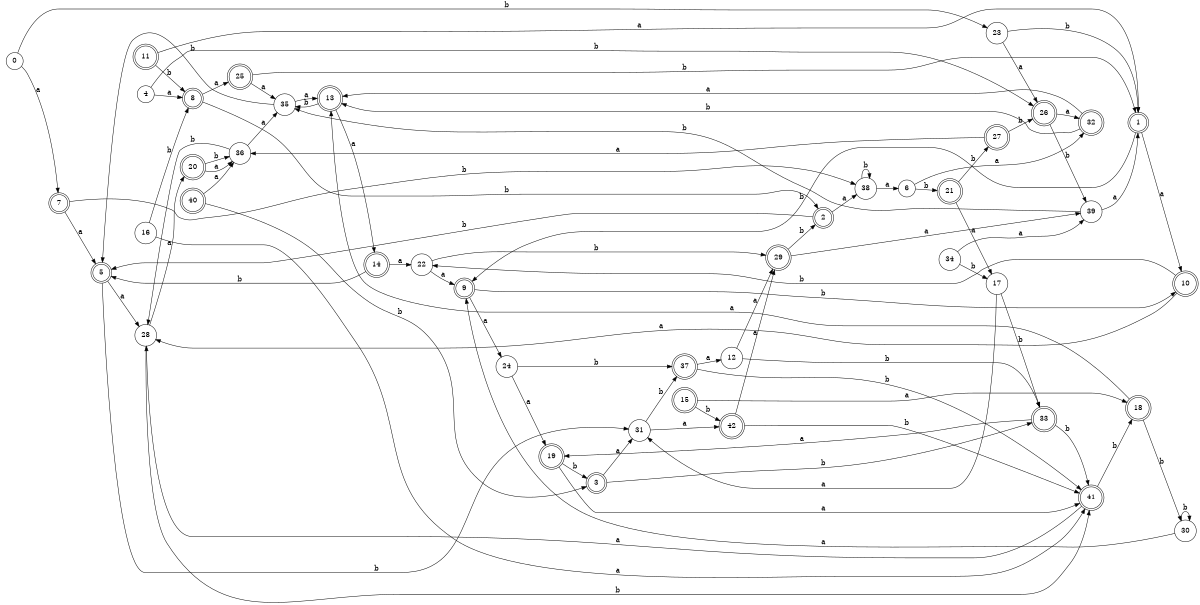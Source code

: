 digraph n35_6 {
__start0 [label="" shape="none"];

rankdir=LR;
size="8,5";

s0 [style="filled", color="black", fillcolor="white" shape="circle", label="0"];
s1 [style="rounded,filled", color="black", fillcolor="white" shape="doublecircle", label="1"];
s2 [style="rounded,filled", color="black", fillcolor="white" shape="doublecircle", label="2"];
s3 [style="rounded,filled", color="black", fillcolor="white" shape="doublecircle", label="3"];
s4 [style="filled", color="black", fillcolor="white" shape="circle", label="4"];
s5 [style="rounded,filled", color="black", fillcolor="white" shape="doublecircle", label="5"];
s6 [style="filled", color="black", fillcolor="white" shape="circle", label="6"];
s7 [style="rounded,filled", color="black", fillcolor="white" shape="doublecircle", label="7"];
s8 [style="rounded,filled", color="black", fillcolor="white" shape="doublecircle", label="8"];
s9 [style="rounded,filled", color="black", fillcolor="white" shape="doublecircle", label="9"];
s10 [style="rounded,filled", color="black", fillcolor="white" shape="doublecircle", label="10"];
s11 [style="rounded,filled", color="black", fillcolor="white" shape="doublecircle", label="11"];
s12 [style="filled", color="black", fillcolor="white" shape="circle", label="12"];
s13 [style="rounded,filled", color="black", fillcolor="white" shape="doublecircle", label="13"];
s14 [style="rounded,filled", color="black", fillcolor="white" shape="doublecircle", label="14"];
s15 [style="rounded,filled", color="black", fillcolor="white" shape="doublecircle", label="15"];
s16 [style="filled", color="black", fillcolor="white" shape="circle", label="16"];
s17 [style="filled", color="black", fillcolor="white" shape="circle", label="17"];
s18 [style="rounded,filled", color="black", fillcolor="white" shape="doublecircle", label="18"];
s19 [style="rounded,filled", color="black", fillcolor="white" shape="doublecircle", label="19"];
s20 [style="rounded,filled", color="black", fillcolor="white" shape="doublecircle", label="20"];
s21 [style="rounded,filled", color="black", fillcolor="white" shape="doublecircle", label="21"];
s22 [style="filled", color="black", fillcolor="white" shape="circle", label="22"];
s23 [style="filled", color="black", fillcolor="white" shape="circle", label="23"];
s24 [style="filled", color="black", fillcolor="white" shape="circle", label="24"];
s25 [style="rounded,filled", color="black", fillcolor="white" shape="doublecircle", label="25"];
s26 [style="rounded,filled", color="black", fillcolor="white" shape="doublecircle", label="26"];
s27 [style="rounded,filled", color="black", fillcolor="white" shape="doublecircle", label="27"];
s28 [style="filled", color="black", fillcolor="white" shape="circle", label="28"];
s29 [style="rounded,filled", color="black", fillcolor="white" shape="doublecircle", label="29"];
s30 [style="filled", color="black", fillcolor="white" shape="circle", label="30"];
s31 [style="filled", color="black", fillcolor="white" shape="circle", label="31"];
s32 [style="rounded,filled", color="black", fillcolor="white" shape="doublecircle", label="32"];
s33 [style="rounded,filled", color="black", fillcolor="white" shape="doublecircle", label="33"];
s34 [style="filled", color="black", fillcolor="white" shape="circle", label="34"];
s35 [style="filled", color="black", fillcolor="white" shape="circle", label="35"];
s36 [style="filled", color="black", fillcolor="white" shape="circle", label="36"];
s37 [style="rounded,filled", color="black", fillcolor="white" shape="doublecircle", label="37"];
s38 [style="filled", color="black", fillcolor="white" shape="circle", label="38"];
s39 [style="filled", color="black", fillcolor="white" shape="circle", label="39"];
s40 [style="rounded,filled", color="black", fillcolor="white" shape="doublecircle", label="40"];
s41 [style="rounded,filled", color="black", fillcolor="white" shape="doublecircle", label="41"];
s42 [style="rounded,filled", color="black", fillcolor="white" shape="doublecircle", label="42"];
s0 -> s7 [label="a"];
s0 -> s23 [label="b"];
s1 -> s10 [label="a"];
s1 -> s9 [label="b"];
s2 -> s38 [label="a"];
s2 -> s5 [label="b"];
s3 -> s31 [label="a"];
s3 -> s33 [label="b"];
s4 -> s8 [label="a"];
s4 -> s26 [label="b"];
s5 -> s28 [label="a"];
s5 -> s31 [label="b"];
s6 -> s32 [label="a"];
s6 -> s21 [label="b"];
s7 -> s5 [label="a"];
s7 -> s38 [label="b"];
s8 -> s25 [label="a"];
s8 -> s2 [label="b"];
s9 -> s24 [label="a"];
s9 -> s10 [label="b"];
s10 -> s28 [label="a"];
s10 -> s22 [label="b"];
s11 -> s1 [label="a"];
s11 -> s8 [label="b"];
s12 -> s29 [label="a"];
s12 -> s33 [label="b"];
s13 -> s14 [label="a"];
s13 -> s35 [label="b"];
s14 -> s22 [label="a"];
s14 -> s5 [label="b"];
s15 -> s18 [label="a"];
s15 -> s42 [label="b"];
s16 -> s41 [label="a"];
s16 -> s8 [label="b"];
s17 -> s31 [label="a"];
s17 -> s33 [label="b"];
s18 -> s13 [label="a"];
s18 -> s30 [label="b"];
s19 -> s41 [label="a"];
s19 -> s3 [label="b"];
s20 -> s36 [label="a"];
s20 -> s36 [label="b"];
s21 -> s17 [label="a"];
s21 -> s27 [label="b"];
s22 -> s9 [label="a"];
s22 -> s29 [label="b"];
s23 -> s26 [label="a"];
s23 -> s1 [label="b"];
s24 -> s19 [label="a"];
s24 -> s37 [label="b"];
s25 -> s35 [label="a"];
s25 -> s1 [label="b"];
s26 -> s32 [label="a"];
s26 -> s39 [label="b"];
s27 -> s36 [label="a"];
s27 -> s26 [label="b"];
s28 -> s20 [label="a"];
s28 -> s41 [label="b"];
s29 -> s39 [label="a"];
s29 -> s2 [label="b"];
s30 -> s9 [label="a"];
s30 -> s30 [label="b"];
s31 -> s42 [label="a"];
s31 -> s37 [label="b"];
s32 -> s13 [label="a"];
s32 -> s13 [label="b"];
s33 -> s19 [label="a"];
s33 -> s41 [label="b"];
s34 -> s39 [label="a"];
s34 -> s17 [label="b"];
s35 -> s13 [label="a"];
s35 -> s5 [label="b"];
s36 -> s35 [label="a"];
s36 -> s28 [label="b"];
s37 -> s12 [label="a"];
s37 -> s41 [label="b"];
s38 -> s6 [label="a"];
s38 -> s38 [label="b"];
s39 -> s1 [label="a"];
s39 -> s35 [label="b"];
s40 -> s36 [label="a"];
s40 -> s3 [label="b"];
s41 -> s28 [label="a"];
s41 -> s18 [label="b"];
s42 -> s29 [label="a"];
s42 -> s41 [label="b"];

}